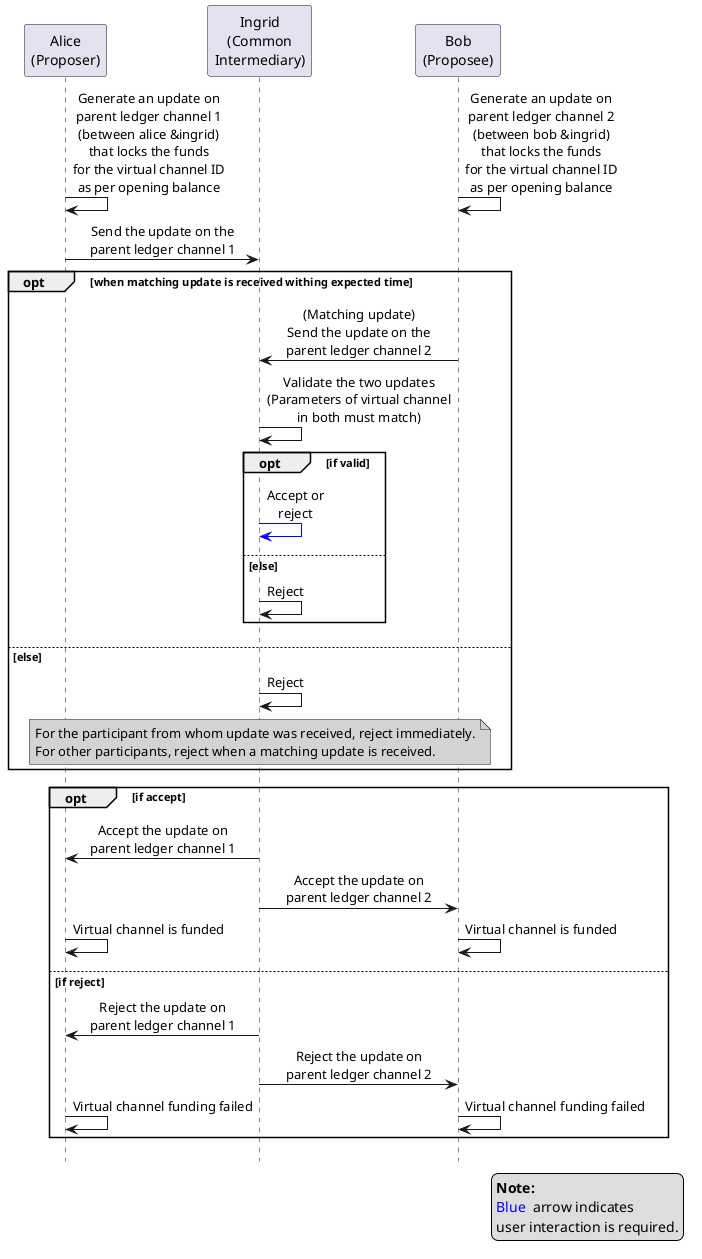 ' SPDX-FileCopyrightText: 2021 Hyperledger
' SPDX-License-Identifier: CC-BY-4.0

@startuml open_funding_virtual
!pragma teoz true
hide footbox
skinparam SequenceMessageAlign center

participant "Alice\n(Proposer)" as alice
participant "Ingrid\n(Common\nIntermediary)" as ingrid
participant "Bob\n(Proposee)" as bob

alice -> alice: Generate an update on\nparent ledger channel 1\n(between alice &ingrid)\nthat locks the funds\nfor the virtual channel ID\nas per opening balance
&bob -> bob: Generate an update on\nparent ledger channel 2\n(between bob &ingrid)\nthat locks the funds\nfor the virtual channel ID\nas per opening balance

alice -> ingrid: Send the update on the\nparent ledger channel 1

opt when matching update is received withing expected time
ingrid <- bob: (Matching update)\nSend the update on the\nparent ledger channel 2

ingrid -> ingrid: Validate the two updates\n(Parameters of virtual channel\nin both must match)

opt if valid
ingrid -[#blue]> ingrid: Accept or\nreject
else else
ingrid -> ingrid: Reject
end

else else
ingrid -> ingrid: Reject
note over ingrid #LightGray
For the participant from whom update was received, reject immediately.
For other participants, reject when a matching update is received.
end note

end

opt if accept
alice <- ingrid: Accept the update on\nparent ledger channel 1
ingrid -> bob: Accept the update on\nparent ledger channel 2

alice -> alice: Virtual channel is funded
&bob -> bob: Virtual channel is funded
else if reject
alice <- ingrid: Reject the update on\nparent ledger channel 1
ingrid -> bob: Reject the update on\nparent ledger channel 2

alice -> alice: Virtual channel funding failed
&bob -> bob: Virtual channel funding failed
end

legend bottom right
<b>Note:</b>
<color:blue>Blue </color> arrow indicates
user interaction is required.
endlegend

@enduml
